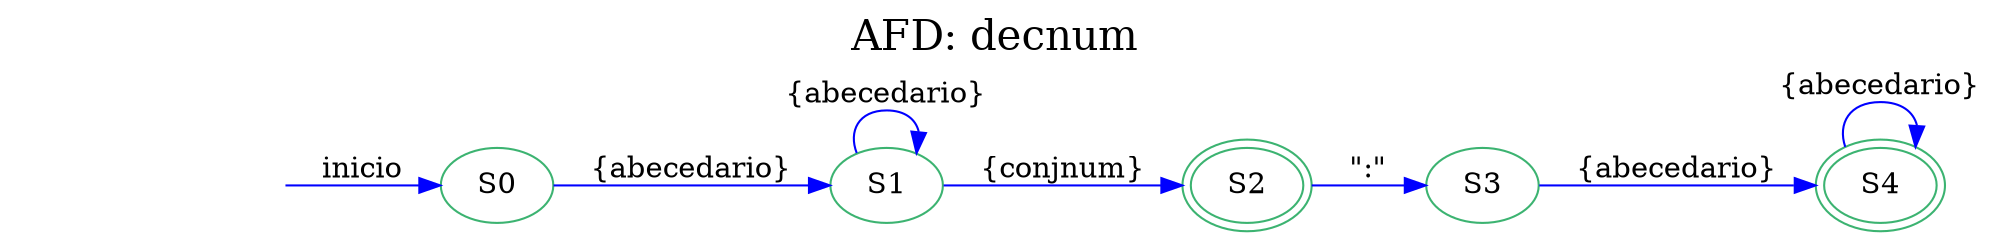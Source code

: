 digraph AFD { 
graph [label="AFD: decnum", labelloc=t, fontsize=20];
rankdir=LR;
edge [color=blue];
node [color = mediumseagreen];
"S0"[ label=S0 ]
"S1"[ label=S1 ]
"S2"[ label=S2 ]
"S2"[peripheries=2]"S3"[ label=S3 ]
"S4"[ label=S4 ]
"S4"[peripheries=2]secret_node [style=invis]; 
 secret_node->"S0"[label = "inicio"]; 
"S0"->"S1"[label="{abecedario}" ];
"S1"->"S1"[label="{abecedario}" ];
"S1"->"S2"[label="{conjnum}" ];
"S2"->"S3"[label="\":\"" ];
"S3"->"S4"[label="{abecedario}" ];
"S4"->"S4"[label="{abecedario}" ];

}